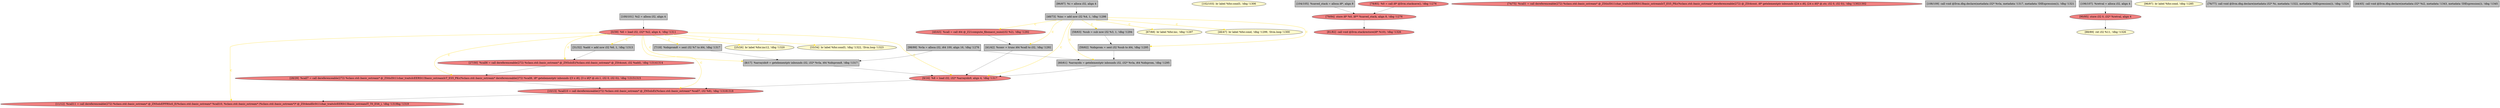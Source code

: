 
digraph G {


node391 [fillcolor=grey,label="[60/61]  %arrayidx = getelementptr inbounds i32, i32* %vla, i64 %idxprom, !dbg !1295",shape=rectangle,style=filled ]
node389 [fillcolor=grey,label="[100/101]  %i2 = alloca i32, align 4",shape=rectangle,style=filled ]
node388 [fillcolor=lemonchiffon,label="[67/68]  br label %for.inc, !dbg !1297",shape=ellipse,style=filled ]
node384 [fillcolor=grey,label="[7/18]  %idxprom8 = sext i32 %7 to i64, !dbg !1317",shape=rectangle,style=filled ]
node383 [fillcolor=lightcoral,label="[0/39]  %6 = load i32, i32* %i2, align 4, !dbg !1311",shape=ellipse,style=filled ]
node381 [fillcolor=lightcoral,label="[9/16]  %8 = load i32, i32* %arrayidx9, align 4, !dbg !1317",shape=ellipse,style=filled ]
node380 [fillcolor=lightcoral,label="[27/30]  %call6 = call dereferenceable(272) %class.std::basic_ostream* @_ZNSolsEi(%class.std::basic_ostream* @_ZSt4cout, i32 %add), !dbg !13141314",shape=ellipse,style=filled ]
node386 [fillcolor=grey,label="[41/42]  %conv = trunc i64 %call to i32, !dbg !1292",shape=rectangle,style=filled ]
node379 [fillcolor=lemonchiffon,label="[25/26]  br label %for.inc12, !dbg !1320",shape=ellipse,style=filled ]
node390 [fillcolor=lemonchiffon,label="[102/103]  br label %for.cond3, !dbg !1306",shape=ellipse,style=filled ]
node382 [fillcolor=lightcoral,label="[11/12]  %call11 = call dereferenceable(272) %class.std::basic_ostream* @_ZNSolsEPFRSoS_E(%class.std::basic_ostream* %call10, %class.std::basic_ostream* (%class.std::basic_ostream*)* @_ZSt4endlIcSt11char_traitsIcEERSt13basic_ostreamIT_T0_ES6_), !dbg !1319bg !1319",shape=ellipse,style=filled ]
node376 [fillcolor=lightcoral,label="[40/43]  %call = call i64 @_Z21compute_fibonacci_numi(i32 %2), !dbg !1292",shape=ellipse,style=filled ]
node374 [fillcolor=grey,label="[31/32]  %add = add nsw i32 %6, 1, !dbg !1313",shape=rectangle,style=filled ]
node373 [fillcolor=grey,label="[104/105]  %saved_stack = alloca i8*, align 8",shape=rectangle,style=filled ]
node378 [fillcolor=grey,label="[8/17]  %arrayidx9 = getelementptr inbounds i32, i32* %vla, i64 %idxprom8, !dbg !1317",shape=rectangle,style=filled ]
node377 [fillcolor=grey,label="[59/62]  %idxprom = sext i32 %sub to i64, !dbg !1295",shape=rectangle,style=filled ]
node361 [fillcolor=lightcoral,label="[10/13]  %call10 = call dereferenceable(272) %class.std::basic_ostream* @_ZNSolsEi(%class.std::basic_ostream* %call7, i32 %8), !dbg !13181318",shape=ellipse,style=filled ]
node357 [fillcolor=lightcoral,label="[74/75]  %call1 = call dereferenceable(272) %class.std::basic_ostream* @_ZStlsISt11char_traitsIcEERSt13basic_ostreamIcT_ES5_PKc(%class.std::basic_ostream* dereferenceable(272) @_ZSt4cout, i8* getelementptr inbounds ([24 x i8], [24 x i8]* @.str, i32 0, i32 0)), !dbg !13021302",shape=ellipse,style=filled ]
node360 [fillcolor=lightcoral,label="[78/85]  %0 = call i8* @llvm.stacksave(), !dbg !1276",shape=ellipse,style=filled ]
node372 [fillcolor=grey,label="[108/109]  call void @llvm.dbg.declare(metadata i32* %vla, metadata !1317, metadata !DIExpression()), !dbg !1321",shape=rectangle,style=filled ]
node363 [fillcolor=lemonchiffon,label="[88/89]  ret i32 %11, !dbg !1326",shape=ellipse,style=filled ]
node387 [fillcolor=grey,label="[58/63]  %sub = sub nsw i32 %3, 1, !dbg !1294",shape=rectangle,style=filled ]
node366 [fillcolor=grey,label="[106/107]  %retval = alloca i32, align 4",shape=rectangle,style=filled ]
node371 [fillcolor=lightcoral,label="[28/29]  %call7 = call dereferenceable(272) %class.std::basic_ostream* @_ZStlsISt11char_traitsIcEERSt13basic_ostreamIcT_ES5_PKc(%class.std::basic_ostream* dereferenceable(272) %call6, i8* getelementptr inbounds ([3 x i8], [3 x i8]* @.str.1, i32 0, i32 0)), !dbg !13151315",shape=ellipse,style=filled ]
node359 [fillcolor=lightcoral,label="[79/84]  store i8* %0, i8** %saved_stack, align 8, !dbg !1276",shape=ellipse,style=filled ]
node362 [fillcolor=grey,label="[48/73]  %inc = add nsw i32 %4, 1, !dbg !1298",shape=rectangle,style=filled ]
node358 [fillcolor=lightcoral,label="[81/82]  call void @llvm.stackrestore(i8* %10), !dbg !1326",shape=ellipse,style=filled ]
node368 [fillcolor=lemonchiffon,label="[96/97]  br label %for.cond, !dbg !1285",shape=ellipse,style=filled ]
node364 [fillcolor=lightcoral,label="[90/95]  store i32 0, i32* %retval, align 4",shape=ellipse,style=filled ]
node370 [fillcolor=grey,label="[86/87]  %i = alloca i32, align 4",shape=rectangle,style=filled ]
node385 [fillcolor=lemonchiffon,label="[46/47]  br label %for.cond, !dbg !1299, !llvm.loop !1300",shape=ellipse,style=filled ]
node365 [fillcolor=lemonchiffon,label="[33/34]  br label %for.cond3, !dbg !1322, !llvm.loop !1323",shape=ellipse,style=filled ]
node367 [fillcolor=grey,label="[76/77]  call void @llvm.dbg.declare(metadata i32* %i, metadata !1322, metadata !DIExpression()), !dbg !1324",shape=rectangle,style=filled ]
node375 [fillcolor=grey,label="[44/45]  call void @llvm.dbg.declare(metadata i32* %i2, metadata !1343, metadata !DIExpression()), !dbg !1345",shape=rectangle,style=filled ]
node369 [fillcolor=grey,label="[98/99]  %vla = alloca i32, i64 100, align 16, !dbg !1276",shape=rectangle,style=filled ]

node381->node361 [style=solid,color=black,label="",penwidth=0.5,fontcolor=black ]
node362->node376 [style=solid,color=gold,label="C",penwidth=1.0,fontcolor=gold ]
node383->node380 [style=solid,color=gold,label="C",penwidth=1.0,fontcolor=gold ]
node383->node382 [style=solid,color=gold,label="C",penwidth=1.0,fontcolor=gold ]
node370->node362 [style=solid,color=black,label="",penwidth=0.5,fontcolor=black ]
node383->node371 [style=solid,color=gold,label="C",penwidth=1.0,fontcolor=gold ]
node361->node382 [style=solid,color=black,label="",penwidth=0.5,fontcolor=black ]
node383->node381 [style=solid,color=gold,label="C",penwidth=1.0,fontcolor=gold ]
node362->node387 [style=solid,color=gold,label="C",penwidth=1.0,fontcolor=gold ]
node360->node359 [style=solid,color=black,label="",penwidth=0.5,fontcolor=black ]
node362->node381 [style=solid,color=gold,label="C",penwidth=1.0,fontcolor=gold ]
node362->node388 [style=solid,color=gold,label="C",penwidth=1.0,fontcolor=gold ]
node374->node380 [style=solid,color=black,label="",penwidth=0.5,fontcolor=black ]
node383->node374 [style=solid,color=gold,label="C",penwidth=1.0,fontcolor=gold ]
node383->node365 [style=solid,color=gold,label="C",penwidth=1.0,fontcolor=gold ]
node376->node386 [style=solid,color=black,label="",penwidth=0.5,fontcolor=black ]
node389->node383 [style=solid,color=black,label="",penwidth=0.5,fontcolor=black ]
node373->node359 [style=solid,color=black,label="",penwidth=0.5,fontcolor=black ]
node383->node379 [style=solid,color=gold,label="C",penwidth=1.0,fontcolor=gold ]
node383->node378 [style=solid,color=gold,label="C",penwidth=1.0,fontcolor=gold ]
node383->node384 [style=solid,color=gold,label="C",penwidth=1.0,fontcolor=gold ]
node359->node358 [style=solid,color=black,label="",penwidth=0.5,fontcolor=black ]
node377->node391 [style=solid,color=black,label="",penwidth=0.5,fontcolor=black ]
node371->node361 [style=solid,color=black,label="",penwidth=0.5,fontcolor=black ]
node380->node371 [style=solid,color=black,label="",penwidth=0.5,fontcolor=black ]
node384->node378 [style=solid,color=black,label="",penwidth=0.5,fontcolor=black ]
node362->node385 [style=solid,color=gold,label="C",penwidth=1.0,fontcolor=gold ]
node386->node381 [style=solid,color=black,label="",penwidth=0.5,fontcolor=black ]
node362->node386 [style=solid,color=gold,label="C",penwidth=1.0,fontcolor=gold ]
node387->node377 [style=solid,color=black,label="",penwidth=0.5,fontcolor=black ]
node383->node361 [style=solid,color=gold,label="C",penwidth=1.0,fontcolor=gold ]
node362->node391 [style=solid,color=gold,label="C",penwidth=1.0,fontcolor=gold ]
node391->node381 [style=solid,color=black,label="",penwidth=0.5,fontcolor=black ]
node369->node378 [style=solid,color=black,label="",penwidth=0.5,fontcolor=black ]
node369->node391 [style=solid,color=black,label="",penwidth=0.5,fontcolor=black ]
node362->node377 [style=solid,color=gold,label="C",penwidth=1.0,fontcolor=gold ]
node366->node364 [style=solid,color=black,label="",penwidth=0.5,fontcolor=black ]
node364->node363 [style=solid,color=black,label="",penwidth=0.5,fontcolor=black ]
node378->node381 [style=solid,color=black,label="",penwidth=0.5,fontcolor=black ]


}
